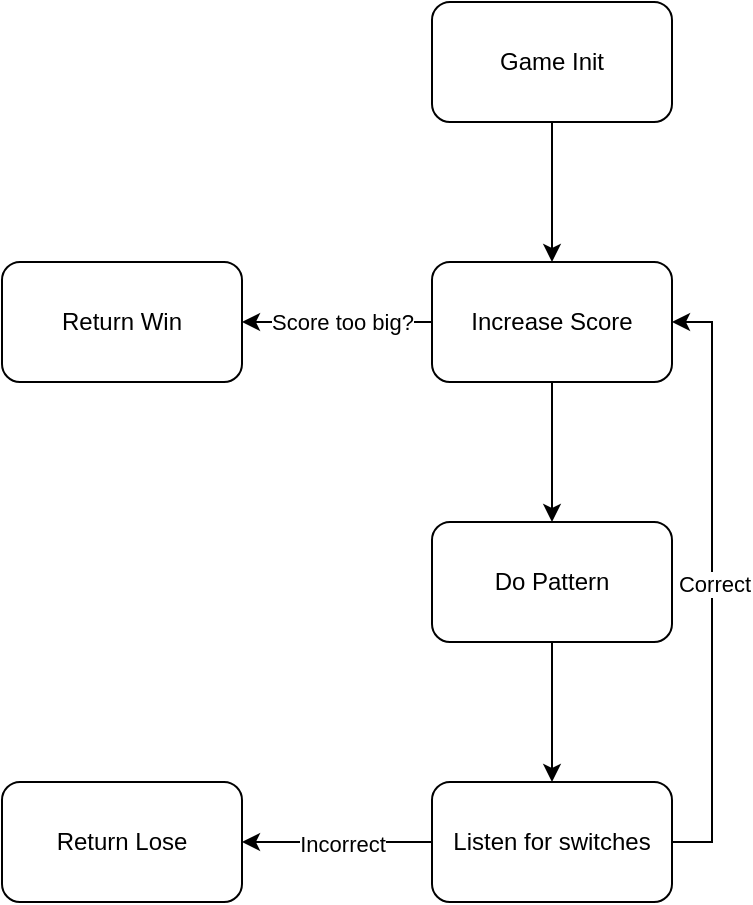 <mxfile version="28.0.3">
  <diagram name="Page-1" id="29k8tJNFjMVcJw45ttvh">
    <mxGraphModel dx="927" dy="642" grid="1" gridSize="10" guides="1" tooltips="1" connect="1" arrows="1" fold="1" page="1" pageScale="1" pageWidth="850" pageHeight="1100" math="0" shadow="0">
      <root>
        <mxCell id="0" />
        <mxCell id="1" parent="0" />
        <mxCell id="AHvNTb4SEqQ8RB98fS8S-4" style="edgeStyle=orthogonalEdgeStyle;rounded=0;orthogonalLoop=1;jettySize=auto;html=1;exitX=0.5;exitY=1;exitDx=0;exitDy=0;entryX=0.5;entryY=0;entryDx=0;entryDy=0;" edge="1" parent="1" source="AHvNTb4SEqQ8RB98fS8S-2" target="AHvNTb4SEqQ8RB98fS8S-3">
          <mxGeometry relative="1" as="geometry" />
        </mxCell>
        <mxCell id="AHvNTb4SEqQ8RB98fS8S-2" value="Game Init" style="rounded=1;whiteSpace=wrap;html=1;" vertex="1" parent="1">
          <mxGeometry x="365" y="210" width="120" height="60" as="geometry" />
        </mxCell>
        <mxCell id="AHvNTb4SEqQ8RB98fS8S-7" style="edgeStyle=orthogonalEdgeStyle;rounded=0;orthogonalLoop=1;jettySize=auto;html=1;exitX=0;exitY=0.5;exitDx=0;exitDy=0;entryX=1;entryY=0.5;entryDx=0;entryDy=0;" edge="1" parent="1" source="AHvNTb4SEqQ8RB98fS8S-3" target="AHvNTb4SEqQ8RB98fS8S-6">
          <mxGeometry relative="1" as="geometry" />
        </mxCell>
        <mxCell id="AHvNTb4SEqQ8RB98fS8S-8" value="Score too big?" style="edgeLabel;html=1;align=center;verticalAlign=middle;resizable=0;points=[];" vertex="1" connectable="0" parent="AHvNTb4SEqQ8RB98fS8S-7">
          <mxGeometry x="0.072" relative="1" as="geometry">
            <mxPoint x="6" as="offset" />
          </mxGeometry>
        </mxCell>
        <mxCell id="AHvNTb4SEqQ8RB98fS8S-10" style="edgeStyle=orthogonalEdgeStyle;rounded=0;orthogonalLoop=1;jettySize=auto;html=1;exitX=0.5;exitY=1;exitDx=0;exitDy=0;entryX=0.5;entryY=0;entryDx=0;entryDy=0;" edge="1" parent="1" source="AHvNTb4SEqQ8RB98fS8S-3" target="AHvNTb4SEqQ8RB98fS8S-9">
          <mxGeometry relative="1" as="geometry" />
        </mxCell>
        <mxCell id="AHvNTb4SEqQ8RB98fS8S-3" value="Increase Score" style="rounded=1;whiteSpace=wrap;html=1;" vertex="1" parent="1">
          <mxGeometry x="365" y="340" width="120" height="60" as="geometry" />
        </mxCell>
        <mxCell id="AHvNTb4SEqQ8RB98fS8S-6" value="Return Win" style="rounded=1;whiteSpace=wrap;html=1;" vertex="1" parent="1">
          <mxGeometry x="150" y="340" width="120" height="60" as="geometry" />
        </mxCell>
        <mxCell id="AHvNTb4SEqQ8RB98fS8S-12" style="edgeStyle=orthogonalEdgeStyle;rounded=0;orthogonalLoop=1;jettySize=auto;html=1;exitX=0.5;exitY=1;exitDx=0;exitDy=0;entryX=0.5;entryY=0;entryDx=0;entryDy=0;" edge="1" parent="1" source="AHvNTb4SEqQ8RB98fS8S-9" target="AHvNTb4SEqQ8RB98fS8S-11">
          <mxGeometry relative="1" as="geometry" />
        </mxCell>
        <mxCell id="AHvNTb4SEqQ8RB98fS8S-9" value="Do Pattern" style="rounded=1;whiteSpace=wrap;html=1;" vertex="1" parent="1">
          <mxGeometry x="365" y="470" width="120" height="60" as="geometry" />
        </mxCell>
        <mxCell id="AHvNTb4SEqQ8RB98fS8S-13" style="edgeStyle=orthogonalEdgeStyle;rounded=0;orthogonalLoop=1;jettySize=auto;html=1;exitX=1;exitY=0.5;exitDx=0;exitDy=0;entryX=1;entryY=0.5;entryDx=0;entryDy=0;" edge="1" parent="1" source="AHvNTb4SEqQ8RB98fS8S-11" target="AHvNTb4SEqQ8RB98fS8S-3">
          <mxGeometry relative="1" as="geometry" />
        </mxCell>
        <mxCell id="AHvNTb4SEqQ8RB98fS8S-14" value="Correct" style="edgeLabel;html=1;align=center;verticalAlign=middle;resizable=0;points=[];" vertex="1" connectable="0" parent="AHvNTb4SEqQ8RB98fS8S-13">
          <mxGeometry x="-0.002" y="-1" relative="1" as="geometry">
            <mxPoint as="offset" />
          </mxGeometry>
        </mxCell>
        <mxCell id="AHvNTb4SEqQ8RB98fS8S-16" style="edgeStyle=orthogonalEdgeStyle;rounded=0;orthogonalLoop=1;jettySize=auto;html=1;exitX=0;exitY=0.5;exitDx=0;exitDy=0;entryX=1;entryY=0.5;entryDx=0;entryDy=0;" edge="1" parent="1" source="AHvNTb4SEqQ8RB98fS8S-11" target="AHvNTb4SEqQ8RB98fS8S-15">
          <mxGeometry relative="1" as="geometry" />
        </mxCell>
        <mxCell id="AHvNTb4SEqQ8RB98fS8S-17" value="Incorrect" style="edgeLabel;html=1;align=center;verticalAlign=middle;resizable=0;points=[];" vertex="1" connectable="0" parent="AHvNTb4SEqQ8RB98fS8S-16">
          <mxGeometry x="-0.048" y="1" relative="1" as="geometry">
            <mxPoint as="offset" />
          </mxGeometry>
        </mxCell>
        <mxCell id="AHvNTb4SEqQ8RB98fS8S-11" value="Listen for switches" style="rounded=1;whiteSpace=wrap;html=1;" vertex="1" parent="1">
          <mxGeometry x="365" y="600" width="120" height="60" as="geometry" />
        </mxCell>
        <mxCell id="AHvNTb4SEqQ8RB98fS8S-15" value="Return Lose" style="rounded=1;whiteSpace=wrap;html=1;" vertex="1" parent="1">
          <mxGeometry x="150" y="600" width="120" height="60" as="geometry" />
        </mxCell>
      </root>
    </mxGraphModel>
  </diagram>
</mxfile>
